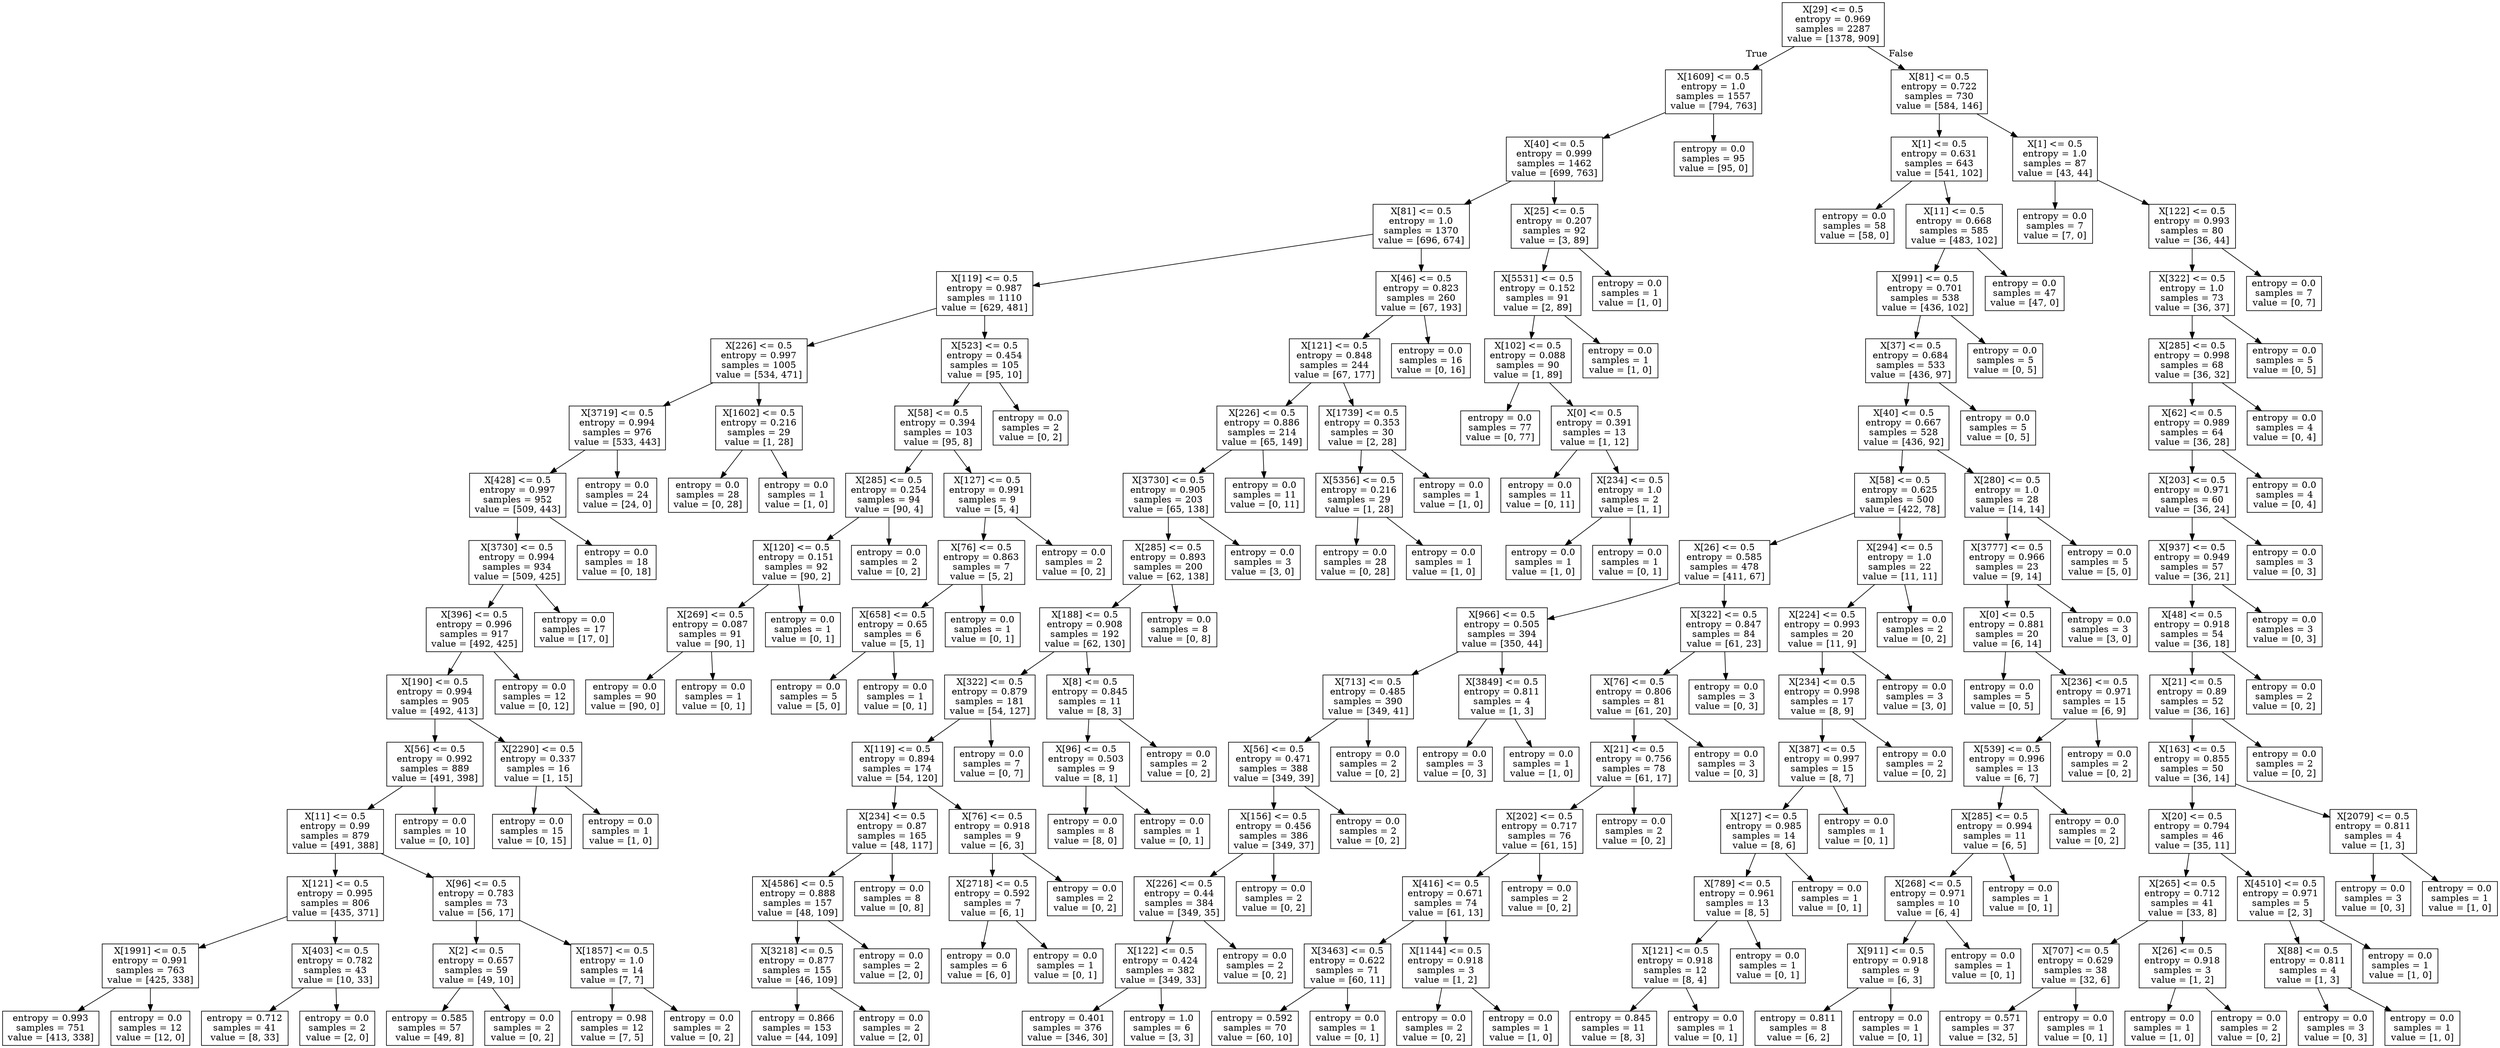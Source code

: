 digraph Tree {
node [shape=box] ;
0 [label="X[29] <= 0.5\nentropy = 0.969\nsamples = 2287\nvalue = [1378, 909]"] ;
1 [label="X[1609] <= 0.5\nentropy = 1.0\nsamples = 1557\nvalue = [794, 763]"] ;
0 -> 1 [labeldistance=2.5, labelangle=45, headlabel="True"] ;
2 [label="X[40] <= 0.5\nentropy = 0.999\nsamples = 1462\nvalue = [699, 763]"] ;
1 -> 2 ;
3 [label="X[81] <= 0.5\nentropy = 1.0\nsamples = 1370\nvalue = [696, 674]"] ;
2 -> 3 ;
4 [label="X[119] <= 0.5\nentropy = 0.987\nsamples = 1110\nvalue = [629, 481]"] ;
3 -> 4 ;
5 [label="X[226] <= 0.5\nentropy = 0.997\nsamples = 1005\nvalue = [534, 471]"] ;
4 -> 5 ;
6 [label="X[3719] <= 0.5\nentropy = 0.994\nsamples = 976\nvalue = [533, 443]"] ;
5 -> 6 ;
7 [label="X[428] <= 0.5\nentropy = 0.997\nsamples = 952\nvalue = [509, 443]"] ;
6 -> 7 ;
8 [label="X[3730] <= 0.5\nentropy = 0.994\nsamples = 934\nvalue = [509, 425]"] ;
7 -> 8 ;
9 [label="X[396] <= 0.5\nentropy = 0.996\nsamples = 917\nvalue = [492, 425]"] ;
8 -> 9 ;
10 [label="X[190] <= 0.5\nentropy = 0.994\nsamples = 905\nvalue = [492, 413]"] ;
9 -> 10 ;
11 [label="X[56] <= 0.5\nentropy = 0.992\nsamples = 889\nvalue = [491, 398]"] ;
10 -> 11 ;
12 [label="X[11] <= 0.5\nentropy = 0.99\nsamples = 879\nvalue = [491, 388]"] ;
11 -> 12 ;
13 [label="X[121] <= 0.5\nentropy = 0.995\nsamples = 806\nvalue = [435, 371]"] ;
12 -> 13 ;
14 [label="X[1991] <= 0.5\nentropy = 0.991\nsamples = 763\nvalue = [425, 338]"] ;
13 -> 14 ;
15 [label="entropy = 0.993\nsamples = 751\nvalue = [413, 338]"] ;
14 -> 15 ;
16 [label="entropy = 0.0\nsamples = 12\nvalue = [12, 0]"] ;
14 -> 16 ;
17 [label="X[403] <= 0.5\nentropy = 0.782\nsamples = 43\nvalue = [10, 33]"] ;
13 -> 17 ;
18 [label="entropy = 0.712\nsamples = 41\nvalue = [8, 33]"] ;
17 -> 18 ;
19 [label="entropy = 0.0\nsamples = 2\nvalue = [2, 0]"] ;
17 -> 19 ;
20 [label="X[96] <= 0.5\nentropy = 0.783\nsamples = 73\nvalue = [56, 17]"] ;
12 -> 20 ;
21 [label="X[2] <= 0.5\nentropy = 0.657\nsamples = 59\nvalue = [49, 10]"] ;
20 -> 21 ;
22 [label="entropy = 0.585\nsamples = 57\nvalue = [49, 8]"] ;
21 -> 22 ;
23 [label="entropy = 0.0\nsamples = 2\nvalue = [0, 2]"] ;
21 -> 23 ;
24 [label="X[1857] <= 0.5\nentropy = 1.0\nsamples = 14\nvalue = [7, 7]"] ;
20 -> 24 ;
25 [label="entropy = 0.98\nsamples = 12\nvalue = [7, 5]"] ;
24 -> 25 ;
26 [label="entropy = 0.0\nsamples = 2\nvalue = [0, 2]"] ;
24 -> 26 ;
27 [label="entropy = 0.0\nsamples = 10\nvalue = [0, 10]"] ;
11 -> 27 ;
28 [label="X[2290] <= 0.5\nentropy = 0.337\nsamples = 16\nvalue = [1, 15]"] ;
10 -> 28 ;
29 [label="entropy = 0.0\nsamples = 15\nvalue = [0, 15]"] ;
28 -> 29 ;
30 [label="entropy = 0.0\nsamples = 1\nvalue = [1, 0]"] ;
28 -> 30 ;
31 [label="entropy = 0.0\nsamples = 12\nvalue = [0, 12]"] ;
9 -> 31 ;
32 [label="entropy = 0.0\nsamples = 17\nvalue = [17, 0]"] ;
8 -> 32 ;
33 [label="entropy = 0.0\nsamples = 18\nvalue = [0, 18]"] ;
7 -> 33 ;
34 [label="entropy = 0.0\nsamples = 24\nvalue = [24, 0]"] ;
6 -> 34 ;
35 [label="X[1602] <= 0.5\nentropy = 0.216\nsamples = 29\nvalue = [1, 28]"] ;
5 -> 35 ;
36 [label="entropy = 0.0\nsamples = 28\nvalue = [0, 28]"] ;
35 -> 36 ;
37 [label="entropy = 0.0\nsamples = 1\nvalue = [1, 0]"] ;
35 -> 37 ;
38 [label="X[523] <= 0.5\nentropy = 0.454\nsamples = 105\nvalue = [95, 10]"] ;
4 -> 38 ;
39 [label="X[58] <= 0.5\nentropy = 0.394\nsamples = 103\nvalue = [95, 8]"] ;
38 -> 39 ;
40 [label="X[285] <= 0.5\nentropy = 0.254\nsamples = 94\nvalue = [90, 4]"] ;
39 -> 40 ;
41 [label="X[120] <= 0.5\nentropy = 0.151\nsamples = 92\nvalue = [90, 2]"] ;
40 -> 41 ;
42 [label="X[269] <= 0.5\nentropy = 0.087\nsamples = 91\nvalue = [90, 1]"] ;
41 -> 42 ;
43 [label="entropy = 0.0\nsamples = 90\nvalue = [90, 0]"] ;
42 -> 43 ;
44 [label="entropy = 0.0\nsamples = 1\nvalue = [0, 1]"] ;
42 -> 44 ;
45 [label="entropy = 0.0\nsamples = 1\nvalue = [0, 1]"] ;
41 -> 45 ;
46 [label="entropy = 0.0\nsamples = 2\nvalue = [0, 2]"] ;
40 -> 46 ;
47 [label="X[127] <= 0.5\nentropy = 0.991\nsamples = 9\nvalue = [5, 4]"] ;
39 -> 47 ;
48 [label="X[76] <= 0.5\nentropy = 0.863\nsamples = 7\nvalue = [5, 2]"] ;
47 -> 48 ;
49 [label="X[658] <= 0.5\nentropy = 0.65\nsamples = 6\nvalue = [5, 1]"] ;
48 -> 49 ;
50 [label="entropy = 0.0\nsamples = 5\nvalue = [5, 0]"] ;
49 -> 50 ;
51 [label="entropy = 0.0\nsamples = 1\nvalue = [0, 1]"] ;
49 -> 51 ;
52 [label="entropy = 0.0\nsamples = 1\nvalue = [0, 1]"] ;
48 -> 52 ;
53 [label="entropy = 0.0\nsamples = 2\nvalue = [0, 2]"] ;
47 -> 53 ;
54 [label="entropy = 0.0\nsamples = 2\nvalue = [0, 2]"] ;
38 -> 54 ;
55 [label="X[46] <= 0.5\nentropy = 0.823\nsamples = 260\nvalue = [67, 193]"] ;
3 -> 55 ;
56 [label="X[121] <= 0.5\nentropy = 0.848\nsamples = 244\nvalue = [67, 177]"] ;
55 -> 56 ;
57 [label="X[226] <= 0.5\nentropy = 0.886\nsamples = 214\nvalue = [65, 149]"] ;
56 -> 57 ;
58 [label="X[3730] <= 0.5\nentropy = 0.905\nsamples = 203\nvalue = [65, 138]"] ;
57 -> 58 ;
59 [label="X[285] <= 0.5\nentropy = 0.893\nsamples = 200\nvalue = [62, 138]"] ;
58 -> 59 ;
60 [label="X[188] <= 0.5\nentropy = 0.908\nsamples = 192\nvalue = [62, 130]"] ;
59 -> 60 ;
61 [label="X[322] <= 0.5\nentropy = 0.879\nsamples = 181\nvalue = [54, 127]"] ;
60 -> 61 ;
62 [label="X[119] <= 0.5\nentropy = 0.894\nsamples = 174\nvalue = [54, 120]"] ;
61 -> 62 ;
63 [label="X[234] <= 0.5\nentropy = 0.87\nsamples = 165\nvalue = [48, 117]"] ;
62 -> 63 ;
64 [label="X[4586] <= 0.5\nentropy = 0.888\nsamples = 157\nvalue = [48, 109]"] ;
63 -> 64 ;
65 [label="X[3218] <= 0.5\nentropy = 0.877\nsamples = 155\nvalue = [46, 109]"] ;
64 -> 65 ;
66 [label="entropy = 0.866\nsamples = 153\nvalue = [44, 109]"] ;
65 -> 66 ;
67 [label="entropy = 0.0\nsamples = 2\nvalue = [2, 0]"] ;
65 -> 67 ;
68 [label="entropy = 0.0\nsamples = 2\nvalue = [2, 0]"] ;
64 -> 68 ;
69 [label="entropy = 0.0\nsamples = 8\nvalue = [0, 8]"] ;
63 -> 69 ;
70 [label="X[76] <= 0.5\nentropy = 0.918\nsamples = 9\nvalue = [6, 3]"] ;
62 -> 70 ;
71 [label="X[2718] <= 0.5\nentropy = 0.592\nsamples = 7\nvalue = [6, 1]"] ;
70 -> 71 ;
72 [label="entropy = 0.0\nsamples = 6\nvalue = [6, 0]"] ;
71 -> 72 ;
73 [label="entropy = 0.0\nsamples = 1\nvalue = [0, 1]"] ;
71 -> 73 ;
74 [label="entropy = 0.0\nsamples = 2\nvalue = [0, 2]"] ;
70 -> 74 ;
75 [label="entropy = 0.0\nsamples = 7\nvalue = [0, 7]"] ;
61 -> 75 ;
76 [label="X[8] <= 0.5\nentropy = 0.845\nsamples = 11\nvalue = [8, 3]"] ;
60 -> 76 ;
77 [label="X[96] <= 0.5\nentropy = 0.503\nsamples = 9\nvalue = [8, 1]"] ;
76 -> 77 ;
78 [label="entropy = 0.0\nsamples = 8\nvalue = [8, 0]"] ;
77 -> 78 ;
79 [label="entropy = 0.0\nsamples = 1\nvalue = [0, 1]"] ;
77 -> 79 ;
80 [label="entropy = 0.0\nsamples = 2\nvalue = [0, 2]"] ;
76 -> 80 ;
81 [label="entropy = 0.0\nsamples = 8\nvalue = [0, 8]"] ;
59 -> 81 ;
82 [label="entropy = 0.0\nsamples = 3\nvalue = [3, 0]"] ;
58 -> 82 ;
83 [label="entropy = 0.0\nsamples = 11\nvalue = [0, 11]"] ;
57 -> 83 ;
84 [label="X[1739] <= 0.5\nentropy = 0.353\nsamples = 30\nvalue = [2, 28]"] ;
56 -> 84 ;
85 [label="X[5356] <= 0.5\nentropy = 0.216\nsamples = 29\nvalue = [1, 28]"] ;
84 -> 85 ;
86 [label="entropy = 0.0\nsamples = 28\nvalue = [0, 28]"] ;
85 -> 86 ;
87 [label="entropy = 0.0\nsamples = 1\nvalue = [1, 0]"] ;
85 -> 87 ;
88 [label="entropy = 0.0\nsamples = 1\nvalue = [1, 0]"] ;
84 -> 88 ;
89 [label="entropy = 0.0\nsamples = 16\nvalue = [0, 16]"] ;
55 -> 89 ;
90 [label="X[25] <= 0.5\nentropy = 0.207\nsamples = 92\nvalue = [3, 89]"] ;
2 -> 90 ;
91 [label="X[5531] <= 0.5\nentropy = 0.152\nsamples = 91\nvalue = [2, 89]"] ;
90 -> 91 ;
92 [label="X[102] <= 0.5\nentropy = 0.088\nsamples = 90\nvalue = [1, 89]"] ;
91 -> 92 ;
93 [label="entropy = 0.0\nsamples = 77\nvalue = [0, 77]"] ;
92 -> 93 ;
94 [label="X[0] <= 0.5\nentropy = 0.391\nsamples = 13\nvalue = [1, 12]"] ;
92 -> 94 ;
95 [label="entropy = 0.0\nsamples = 11\nvalue = [0, 11]"] ;
94 -> 95 ;
96 [label="X[234] <= 0.5\nentropy = 1.0\nsamples = 2\nvalue = [1, 1]"] ;
94 -> 96 ;
97 [label="entropy = 0.0\nsamples = 1\nvalue = [1, 0]"] ;
96 -> 97 ;
98 [label="entropy = 0.0\nsamples = 1\nvalue = [0, 1]"] ;
96 -> 98 ;
99 [label="entropy = 0.0\nsamples = 1\nvalue = [1, 0]"] ;
91 -> 99 ;
100 [label="entropy = 0.0\nsamples = 1\nvalue = [1, 0]"] ;
90 -> 100 ;
101 [label="entropy = 0.0\nsamples = 95\nvalue = [95, 0]"] ;
1 -> 101 ;
102 [label="X[81] <= 0.5\nentropy = 0.722\nsamples = 730\nvalue = [584, 146]"] ;
0 -> 102 [labeldistance=2.5, labelangle=-45, headlabel="False"] ;
103 [label="X[1] <= 0.5\nentropy = 0.631\nsamples = 643\nvalue = [541, 102]"] ;
102 -> 103 ;
104 [label="entropy = 0.0\nsamples = 58\nvalue = [58, 0]"] ;
103 -> 104 ;
105 [label="X[11] <= 0.5\nentropy = 0.668\nsamples = 585\nvalue = [483, 102]"] ;
103 -> 105 ;
106 [label="X[991] <= 0.5\nentropy = 0.701\nsamples = 538\nvalue = [436, 102]"] ;
105 -> 106 ;
107 [label="X[37] <= 0.5\nentropy = 0.684\nsamples = 533\nvalue = [436, 97]"] ;
106 -> 107 ;
108 [label="X[40] <= 0.5\nentropy = 0.667\nsamples = 528\nvalue = [436, 92]"] ;
107 -> 108 ;
109 [label="X[58] <= 0.5\nentropy = 0.625\nsamples = 500\nvalue = [422, 78]"] ;
108 -> 109 ;
110 [label="X[26] <= 0.5\nentropy = 0.585\nsamples = 478\nvalue = [411, 67]"] ;
109 -> 110 ;
111 [label="X[966] <= 0.5\nentropy = 0.505\nsamples = 394\nvalue = [350, 44]"] ;
110 -> 111 ;
112 [label="X[713] <= 0.5\nentropy = 0.485\nsamples = 390\nvalue = [349, 41]"] ;
111 -> 112 ;
113 [label="X[56] <= 0.5\nentropy = 0.471\nsamples = 388\nvalue = [349, 39]"] ;
112 -> 113 ;
114 [label="X[156] <= 0.5\nentropy = 0.456\nsamples = 386\nvalue = [349, 37]"] ;
113 -> 114 ;
115 [label="X[226] <= 0.5\nentropy = 0.44\nsamples = 384\nvalue = [349, 35]"] ;
114 -> 115 ;
116 [label="X[122] <= 0.5\nentropy = 0.424\nsamples = 382\nvalue = [349, 33]"] ;
115 -> 116 ;
117 [label="entropy = 0.401\nsamples = 376\nvalue = [346, 30]"] ;
116 -> 117 ;
118 [label="entropy = 1.0\nsamples = 6\nvalue = [3, 3]"] ;
116 -> 118 ;
119 [label="entropy = 0.0\nsamples = 2\nvalue = [0, 2]"] ;
115 -> 119 ;
120 [label="entropy = 0.0\nsamples = 2\nvalue = [0, 2]"] ;
114 -> 120 ;
121 [label="entropy = 0.0\nsamples = 2\nvalue = [0, 2]"] ;
113 -> 121 ;
122 [label="entropy = 0.0\nsamples = 2\nvalue = [0, 2]"] ;
112 -> 122 ;
123 [label="X[3849] <= 0.5\nentropy = 0.811\nsamples = 4\nvalue = [1, 3]"] ;
111 -> 123 ;
124 [label="entropy = 0.0\nsamples = 3\nvalue = [0, 3]"] ;
123 -> 124 ;
125 [label="entropy = 0.0\nsamples = 1\nvalue = [1, 0]"] ;
123 -> 125 ;
126 [label="X[322] <= 0.5\nentropy = 0.847\nsamples = 84\nvalue = [61, 23]"] ;
110 -> 126 ;
127 [label="X[76] <= 0.5\nentropy = 0.806\nsamples = 81\nvalue = [61, 20]"] ;
126 -> 127 ;
128 [label="X[21] <= 0.5\nentropy = 0.756\nsamples = 78\nvalue = [61, 17]"] ;
127 -> 128 ;
129 [label="X[202] <= 0.5\nentropy = 0.717\nsamples = 76\nvalue = [61, 15]"] ;
128 -> 129 ;
130 [label="X[416] <= 0.5\nentropy = 0.671\nsamples = 74\nvalue = [61, 13]"] ;
129 -> 130 ;
131 [label="X[3463] <= 0.5\nentropy = 0.622\nsamples = 71\nvalue = [60, 11]"] ;
130 -> 131 ;
132 [label="entropy = 0.592\nsamples = 70\nvalue = [60, 10]"] ;
131 -> 132 ;
133 [label="entropy = 0.0\nsamples = 1\nvalue = [0, 1]"] ;
131 -> 133 ;
134 [label="X[1144] <= 0.5\nentropy = 0.918\nsamples = 3\nvalue = [1, 2]"] ;
130 -> 134 ;
135 [label="entropy = 0.0\nsamples = 2\nvalue = [0, 2]"] ;
134 -> 135 ;
136 [label="entropy = 0.0\nsamples = 1\nvalue = [1, 0]"] ;
134 -> 136 ;
137 [label="entropy = 0.0\nsamples = 2\nvalue = [0, 2]"] ;
129 -> 137 ;
138 [label="entropy = 0.0\nsamples = 2\nvalue = [0, 2]"] ;
128 -> 138 ;
139 [label="entropy = 0.0\nsamples = 3\nvalue = [0, 3]"] ;
127 -> 139 ;
140 [label="entropy = 0.0\nsamples = 3\nvalue = [0, 3]"] ;
126 -> 140 ;
141 [label="X[294] <= 0.5\nentropy = 1.0\nsamples = 22\nvalue = [11, 11]"] ;
109 -> 141 ;
142 [label="X[224] <= 0.5\nentropy = 0.993\nsamples = 20\nvalue = [11, 9]"] ;
141 -> 142 ;
143 [label="X[234] <= 0.5\nentropy = 0.998\nsamples = 17\nvalue = [8, 9]"] ;
142 -> 143 ;
144 [label="X[387] <= 0.5\nentropy = 0.997\nsamples = 15\nvalue = [8, 7]"] ;
143 -> 144 ;
145 [label="X[127] <= 0.5\nentropy = 0.985\nsamples = 14\nvalue = [8, 6]"] ;
144 -> 145 ;
146 [label="X[789] <= 0.5\nentropy = 0.961\nsamples = 13\nvalue = [8, 5]"] ;
145 -> 146 ;
147 [label="X[121] <= 0.5\nentropy = 0.918\nsamples = 12\nvalue = [8, 4]"] ;
146 -> 147 ;
148 [label="entropy = 0.845\nsamples = 11\nvalue = [8, 3]"] ;
147 -> 148 ;
149 [label="entropy = 0.0\nsamples = 1\nvalue = [0, 1]"] ;
147 -> 149 ;
150 [label="entropy = 0.0\nsamples = 1\nvalue = [0, 1]"] ;
146 -> 150 ;
151 [label="entropy = 0.0\nsamples = 1\nvalue = [0, 1]"] ;
145 -> 151 ;
152 [label="entropy = 0.0\nsamples = 1\nvalue = [0, 1]"] ;
144 -> 152 ;
153 [label="entropy = 0.0\nsamples = 2\nvalue = [0, 2]"] ;
143 -> 153 ;
154 [label="entropy = 0.0\nsamples = 3\nvalue = [3, 0]"] ;
142 -> 154 ;
155 [label="entropy = 0.0\nsamples = 2\nvalue = [0, 2]"] ;
141 -> 155 ;
156 [label="X[280] <= 0.5\nentropy = 1.0\nsamples = 28\nvalue = [14, 14]"] ;
108 -> 156 ;
157 [label="X[3777] <= 0.5\nentropy = 0.966\nsamples = 23\nvalue = [9, 14]"] ;
156 -> 157 ;
158 [label="X[0] <= 0.5\nentropy = 0.881\nsamples = 20\nvalue = [6, 14]"] ;
157 -> 158 ;
159 [label="entropy = 0.0\nsamples = 5\nvalue = [0, 5]"] ;
158 -> 159 ;
160 [label="X[236] <= 0.5\nentropy = 0.971\nsamples = 15\nvalue = [6, 9]"] ;
158 -> 160 ;
161 [label="X[539] <= 0.5\nentropy = 0.996\nsamples = 13\nvalue = [6, 7]"] ;
160 -> 161 ;
162 [label="X[285] <= 0.5\nentropy = 0.994\nsamples = 11\nvalue = [6, 5]"] ;
161 -> 162 ;
163 [label="X[268] <= 0.5\nentropy = 0.971\nsamples = 10\nvalue = [6, 4]"] ;
162 -> 163 ;
164 [label="X[911] <= 0.5\nentropy = 0.918\nsamples = 9\nvalue = [6, 3]"] ;
163 -> 164 ;
165 [label="entropy = 0.811\nsamples = 8\nvalue = [6, 2]"] ;
164 -> 165 ;
166 [label="entropy = 0.0\nsamples = 1\nvalue = [0, 1]"] ;
164 -> 166 ;
167 [label="entropy = 0.0\nsamples = 1\nvalue = [0, 1]"] ;
163 -> 167 ;
168 [label="entropy = 0.0\nsamples = 1\nvalue = [0, 1]"] ;
162 -> 168 ;
169 [label="entropy = 0.0\nsamples = 2\nvalue = [0, 2]"] ;
161 -> 169 ;
170 [label="entropy = 0.0\nsamples = 2\nvalue = [0, 2]"] ;
160 -> 170 ;
171 [label="entropy = 0.0\nsamples = 3\nvalue = [3, 0]"] ;
157 -> 171 ;
172 [label="entropy = 0.0\nsamples = 5\nvalue = [5, 0]"] ;
156 -> 172 ;
173 [label="entropy = 0.0\nsamples = 5\nvalue = [0, 5]"] ;
107 -> 173 ;
174 [label="entropy = 0.0\nsamples = 5\nvalue = [0, 5]"] ;
106 -> 174 ;
175 [label="entropy = 0.0\nsamples = 47\nvalue = [47, 0]"] ;
105 -> 175 ;
176 [label="X[1] <= 0.5\nentropy = 1.0\nsamples = 87\nvalue = [43, 44]"] ;
102 -> 176 ;
177 [label="entropy = 0.0\nsamples = 7\nvalue = [7, 0]"] ;
176 -> 177 ;
178 [label="X[122] <= 0.5\nentropy = 0.993\nsamples = 80\nvalue = [36, 44]"] ;
176 -> 178 ;
179 [label="X[322] <= 0.5\nentropy = 1.0\nsamples = 73\nvalue = [36, 37]"] ;
178 -> 179 ;
180 [label="X[285] <= 0.5\nentropy = 0.998\nsamples = 68\nvalue = [36, 32]"] ;
179 -> 180 ;
181 [label="X[62] <= 0.5\nentropy = 0.989\nsamples = 64\nvalue = [36, 28]"] ;
180 -> 181 ;
182 [label="X[203] <= 0.5\nentropy = 0.971\nsamples = 60\nvalue = [36, 24]"] ;
181 -> 182 ;
183 [label="X[937] <= 0.5\nentropy = 0.949\nsamples = 57\nvalue = [36, 21]"] ;
182 -> 183 ;
184 [label="X[48] <= 0.5\nentropy = 0.918\nsamples = 54\nvalue = [36, 18]"] ;
183 -> 184 ;
185 [label="X[21] <= 0.5\nentropy = 0.89\nsamples = 52\nvalue = [36, 16]"] ;
184 -> 185 ;
186 [label="X[163] <= 0.5\nentropy = 0.855\nsamples = 50\nvalue = [36, 14]"] ;
185 -> 186 ;
187 [label="X[20] <= 0.5\nentropy = 0.794\nsamples = 46\nvalue = [35, 11]"] ;
186 -> 187 ;
188 [label="X[265] <= 0.5\nentropy = 0.712\nsamples = 41\nvalue = [33, 8]"] ;
187 -> 188 ;
189 [label="X[707] <= 0.5\nentropy = 0.629\nsamples = 38\nvalue = [32, 6]"] ;
188 -> 189 ;
190 [label="entropy = 0.571\nsamples = 37\nvalue = [32, 5]"] ;
189 -> 190 ;
191 [label="entropy = 0.0\nsamples = 1\nvalue = [0, 1]"] ;
189 -> 191 ;
192 [label="X[26] <= 0.5\nentropy = 0.918\nsamples = 3\nvalue = [1, 2]"] ;
188 -> 192 ;
193 [label="entropy = 0.0\nsamples = 1\nvalue = [1, 0]"] ;
192 -> 193 ;
194 [label="entropy = 0.0\nsamples = 2\nvalue = [0, 2]"] ;
192 -> 194 ;
195 [label="X[4510] <= 0.5\nentropy = 0.971\nsamples = 5\nvalue = [2, 3]"] ;
187 -> 195 ;
196 [label="X[88] <= 0.5\nentropy = 0.811\nsamples = 4\nvalue = [1, 3]"] ;
195 -> 196 ;
197 [label="entropy = 0.0\nsamples = 3\nvalue = [0, 3]"] ;
196 -> 197 ;
198 [label="entropy = 0.0\nsamples = 1\nvalue = [1, 0]"] ;
196 -> 198 ;
199 [label="entropy = 0.0\nsamples = 1\nvalue = [1, 0]"] ;
195 -> 199 ;
200 [label="X[2079] <= 0.5\nentropy = 0.811\nsamples = 4\nvalue = [1, 3]"] ;
186 -> 200 ;
201 [label="entropy = 0.0\nsamples = 3\nvalue = [0, 3]"] ;
200 -> 201 ;
202 [label="entropy = 0.0\nsamples = 1\nvalue = [1, 0]"] ;
200 -> 202 ;
203 [label="entropy = 0.0\nsamples = 2\nvalue = [0, 2]"] ;
185 -> 203 ;
204 [label="entropy = 0.0\nsamples = 2\nvalue = [0, 2]"] ;
184 -> 204 ;
205 [label="entropy = 0.0\nsamples = 3\nvalue = [0, 3]"] ;
183 -> 205 ;
206 [label="entropy = 0.0\nsamples = 3\nvalue = [0, 3]"] ;
182 -> 206 ;
207 [label="entropy = 0.0\nsamples = 4\nvalue = [0, 4]"] ;
181 -> 207 ;
208 [label="entropy = 0.0\nsamples = 4\nvalue = [0, 4]"] ;
180 -> 208 ;
209 [label="entropy = 0.0\nsamples = 5\nvalue = [0, 5]"] ;
179 -> 209 ;
210 [label="entropy = 0.0\nsamples = 7\nvalue = [0, 7]"] ;
178 -> 210 ;
}